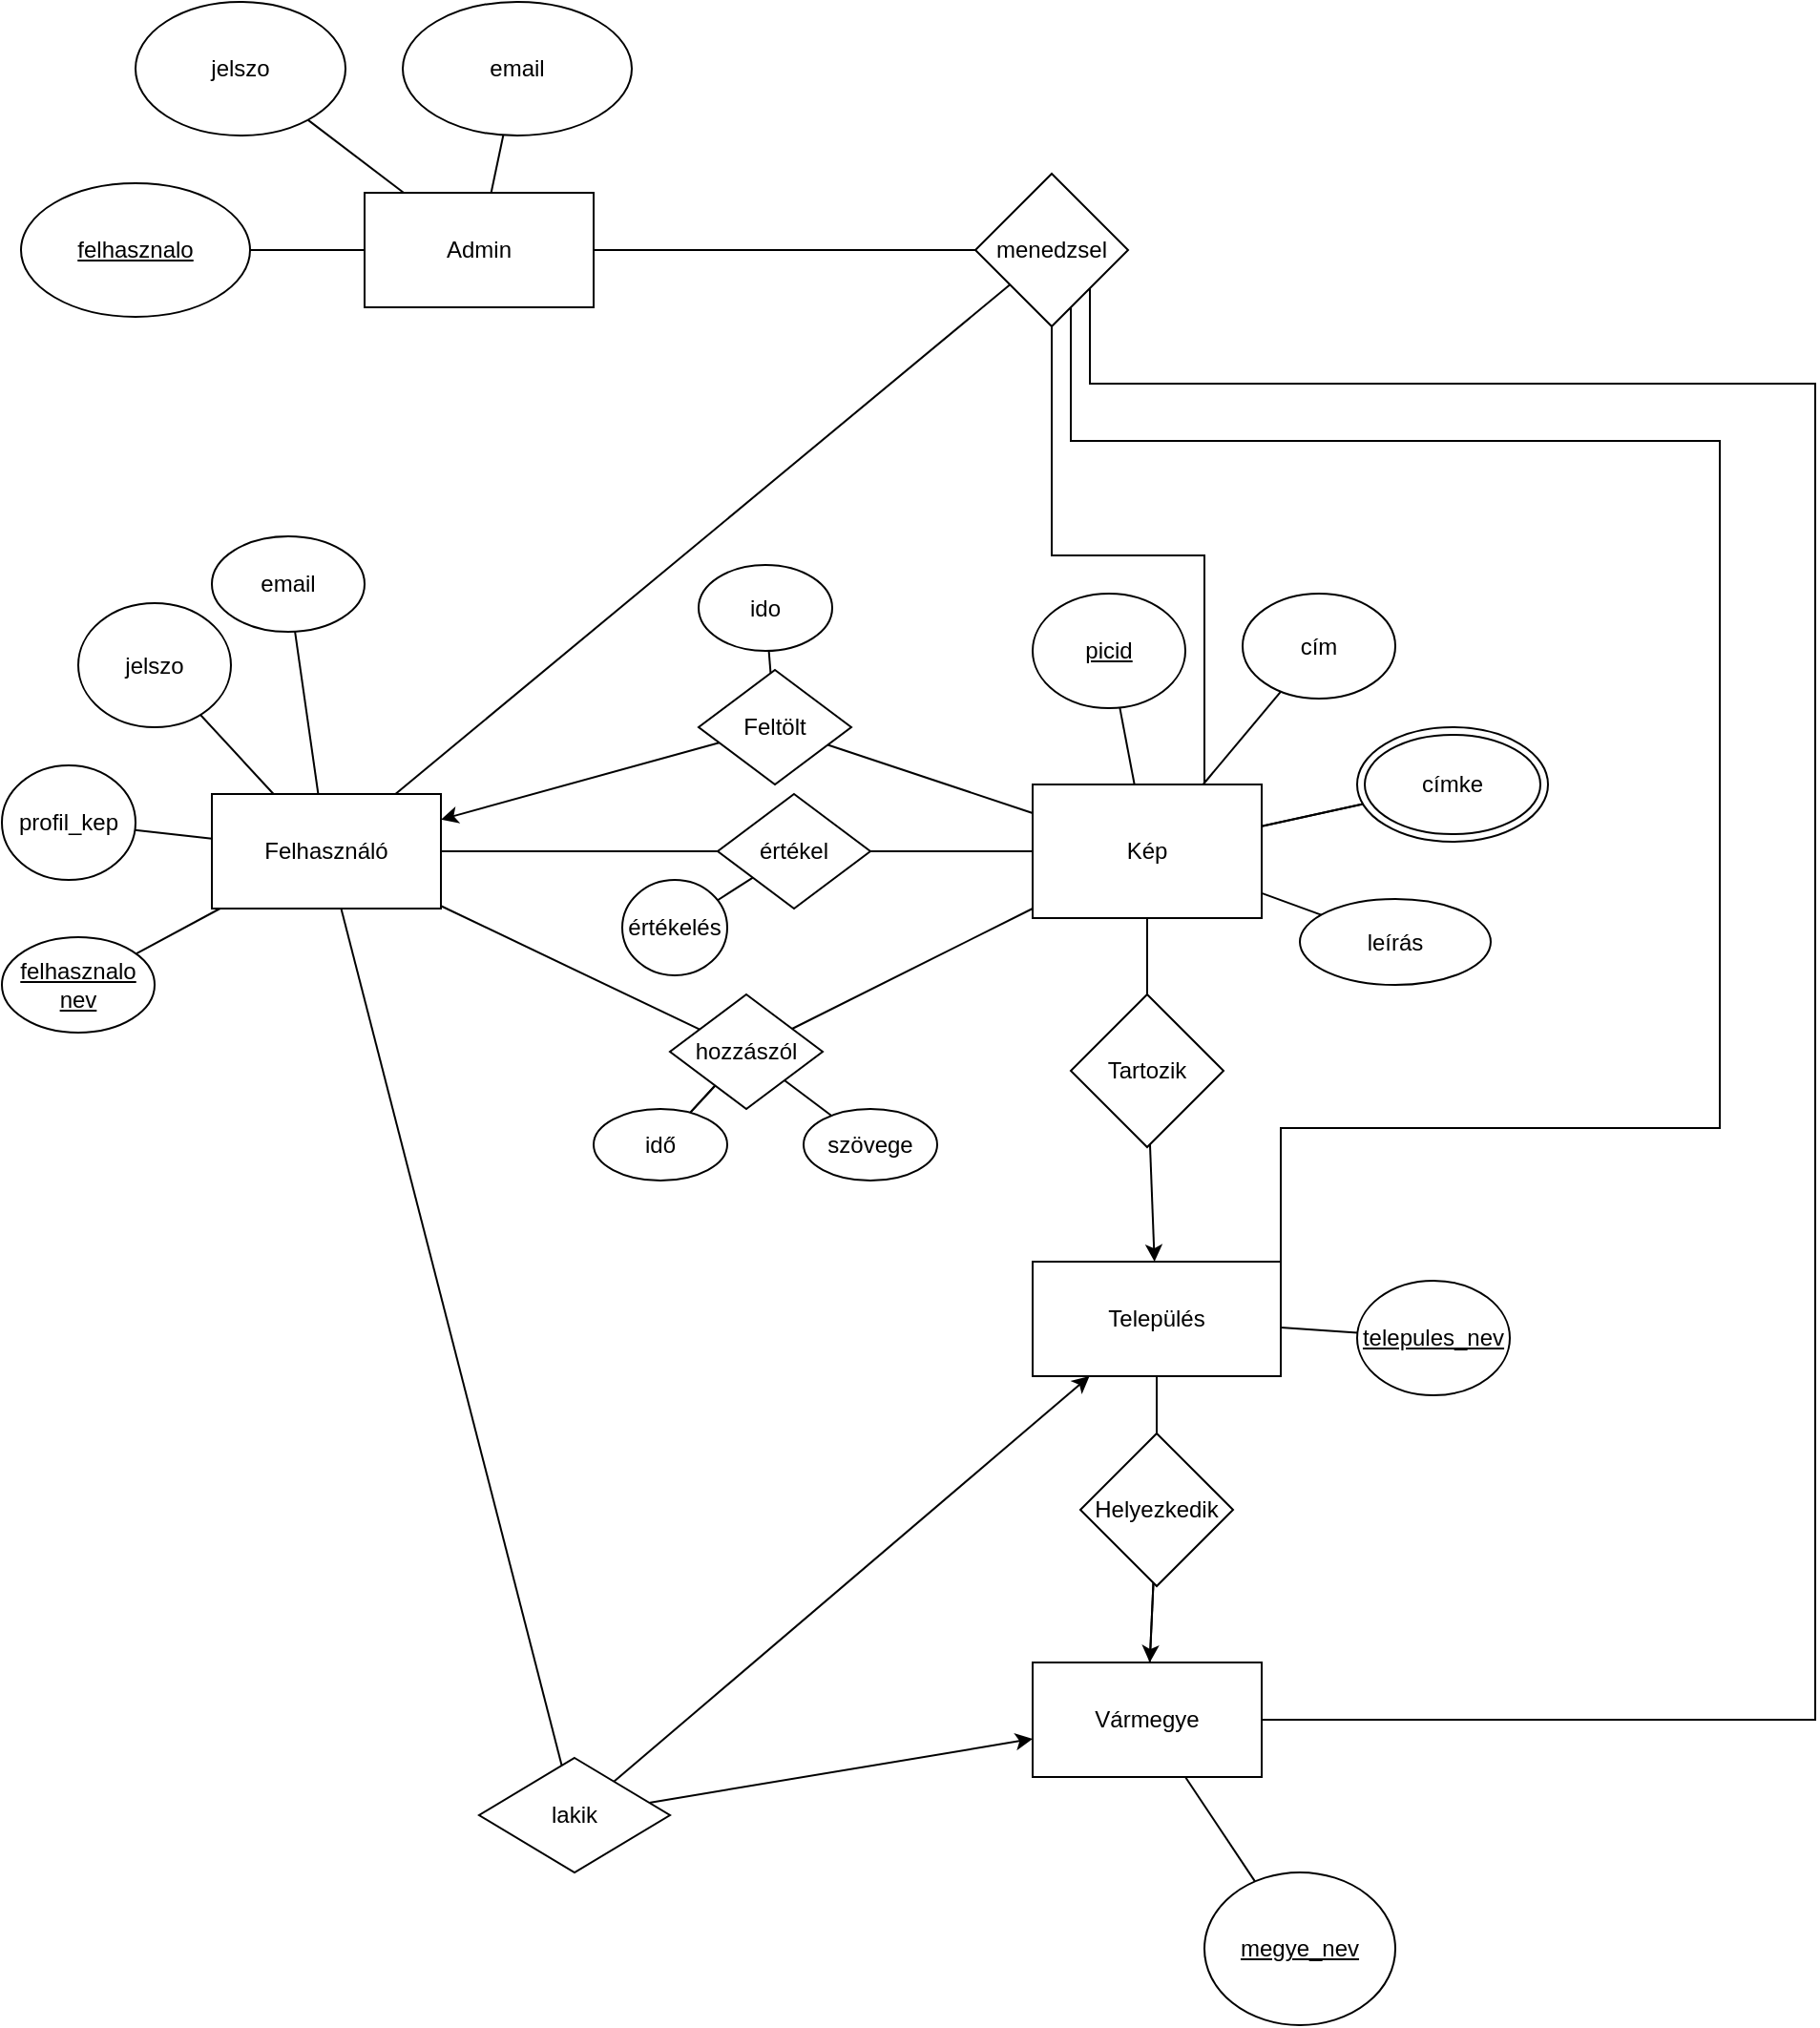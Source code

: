 <mxfile version="20.7.4" type="device"><diagram id="R2lEEEUBdFMjLlhIrx00" name="Page-1"><mxGraphModel dx="2098" dy="2232" grid="1" gridSize="10" guides="1" tooltips="1" connect="1" arrows="1" fold="1" page="1" pageScale="1" pageWidth="850" pageHeight="1100" math="0" shadow="0" extFonts="Permanent Marker^https://fonts.googleapis.com/css?family=Permanent+Marker"><root><mxCell id="0"/><mxCell id="1" parent="0"/><mxCell id="zHx9PuGnHx7FljTDWduz-6" value="" style="rounded=0;orthogonalLoop=1;jettySize=auto;html=1;" edge="1" parent="1" source="zHx9PuGnHx7FljTDWduz-3" target="zHx9PuGnHx7FljTDWduz-8"><mxGeometry relative="1" as="geometry"><mxPoint x="240" y="200" as="targetPoint"/></mxGeometry></mxCell><mxCell id="zHx9PuGnHx7FljTDWduz-7" value="" style="rounded=0;orthogonalLoop=1;jettySize=auto;html=1;endArrow=none;endFill=0;" edge="1" parent="1" source="zHx9PuGnHx7FljTDWduz-3" target="zHx9PuGnHx7FljTDWduz-9"><mxGeometry relative="1" as="geometry"><mxPoint x="560" y="200" as="targetPoint"/></mxGeometry></mxCell><mxCell id="zHx9PuGnHx7FljTDWduz-25" value="" style="edgeStyle=none;rounded=0;orthogonalLoop=1;jettySize=auto;html=1;endArrow=none;endFill=0;" edge="1" parent="1" source="zHx9PuGnHx7FljTDWduz-3" target="zHx9PuGnHx7FljTDWduz-24"><mxGeometry relative="1" as="geometry"/></mxCell><mxCell id="zHx9PuGnHx7FljTDWduz-3" value="Feltölt" style="rhombus;whiteSpace=wrap;html=1;" vertex="1" parent="1"><mxGeometry x="385" y="100" width="80" height="60" as="geometry"/></mxCell><mxCell id="zHx9PuGnHx7FljTDWduz-27" value="" style="edgeStyle=none;rounded=0;orthogonalLoop=1;jettySize=auto;html=1;endArrow=none;endFill=0;" edge="1" parent="1" source="zHx9PuGnHx7FljTDWduz-8" target="zHx9PuGnHx7FljTDWduz-26"><mxGeometry relative="1" as="geometry"/></mxCell><mxCell id="zHx9PuGnHx7FljTDWduz-29" value="" style="edgeStyle=none;rounded=0;orthogonalLoop=1;jettySize=auto;html=1;endArrow=none;endFill=0;" edge="1" parent="1" source="zHx9PuGnHx7FljTDWduz-8" target="zHx9PuGnHx7FljTDWduz-28"><mxGeometry relative="1" as="geometry"/></mxCell><mxCell id="zHx9PuGnHx7FljTDWduz-31" value="" style="edgeStyle=none;rounded=0;orthogonalLoop=1;jettySize=auto;html=1;endArrow=none;endFill=0;" edge="1" parent="1" source="zHx9PuGnHx7FljTDWduz-8" target="zHx9PuGnHx7FljTDWduz-30"><mxGeometry relative="1" as="geometry"/></mxCell><mxCell id="zHx9PuGnHx7FljTDWduz-35" value="" style="edgeStyle=none;rounded=0;orthogonalLoop=1;jettySize=auto;html=1;endArrow=none;endFill=0;" edge="1" parent="1" source="zHx9PuGnHx7FljTDWduz-8" target="zHx9PuGnHx7FljTDWduz-34"><mxGeometry relative="1" as="geometry"/></mxCell><mxCell id="zHx9PuGnHx7FljTDWduz-8" value="Felhasználó" style="rounded=0;whiteSpace=wrap;html=1;" vertex="1" parent="1"><mxGeometry x="130" y="165" width="120" height="60" as="geometry"/></mxCell><mxCell id="zHx9PuGnHx7FljTDWduz-11" value="" style="edgeStyle=none;rounded=0;orthogonalLoop=1;jettySize=auto;html=1;endArrow=none;endFill=0;" edge="1" parent="1" source="zHx9PuGnHx7FljTDWduz-9" target="zHx9PuGnHx7FljTDWduz-10"><mxGeometry relative="1" as="geometry"/></mxCell><mxCell id="zHx9PuGnHx7FljTDWduz-13" value="" style="edgeStyle=none;rounded=0;orthogonalLoop=1;jettySize=auto;html=1;endArrow=none;endFill=0;" edge="1" parent="1" source="zHx9PuGnHx7FljTDWduz-9" target="zHx9PuGnHx7FljTDWduz-12"><mxGeometry relative="1" as="geometry"/></mxCell><mxCell id="zHx9PuGnHx7FljTDWduz-15" value="" style="edgeStyle=none;rounded=0;orthogonalLoop=1;jettySize=auto;html=1;endArrow=none;endFill=0;" edge="1" parent="1" source="zHx9PuGnHx7FljTDWduz-9" target="zHx9PuGnHx7FljTDWduz-18"><mxGeometry relative="1" as="geometry"><mxPoint x="731.26" y="164.308" as="targetPoint"/></mxGeometry></mxCell><mxCell id="zHx9PuGnHx7FljTDWduz-19" value="" style="edgeStyle=none;rounded=0;orthogonalLoop=1;jettySize=auto;html=1;endArrow=none;endFill=0;" edge="1" parent="1" source="zHx9PuGnHx7FljTDWduz-9" target="zHx9PuGnHx7FljTDWduz-18"><mxGeometry relative="1" as="geometry"/></mxCell><mxCell id="zHx9PuGnHx7FljTDWduz-21" value="" style="edgeStyle=none;rounded=0;orthogonalLoop=1;jettySize=auto;html=1;endArrow=none;endFill=0;" edge="1" parent="1" source="zHx9PuGnHx7FljTDWduz-9" target="zHx9PuGnHx7FljTDWduz-20"><mxGeometry relative="1" as="geometry"/></mxCell><mxCell id="zHx9PuGnHx7FljTDWduz-9" value="Kép" style="rounded=0;whiteSpace=wrap;html=1;" vertex="1" parent="1"><mxGeometry x="560" y="160" width="120" height="70" as="geometry"/></mxCell><mxCell id="zHx9PuGnHx7FljTDWduz-10" value="cím" style="ellipse;whiteSpace=wrap;html=1;rounded=0;" vertex="1" parent="1"><mxGeometry x="670" y="60" width="80" height="55" as="geometry"/></mxCell><mxCell id="zHx9PuGnHx7FljTDWduz-12" value="&lt;u&gt;picid&lt;/u&gt;" style="ellipse;whiteSpace=wrap;html=1;rounded=0;" vertex="1" parent="1"><mxGeometry x="560" y="60" width="80" height="60" as="geometry"/></mxCell><mxCell id="zHx9PuGnHx7FljTDWduz-18" value="címke" style="ellipse;shape=doubleEllipse;whiteSpace=wrap;html=1;" vertex="1" parent="1"><mxGeometry x="730" y="130" width="100" height="60" as="geometry"/></mxCell><mxCell id="zHx9PuGnHx7FljTDWduz-20" value="leírás" style="ellipse;whiteSpace=wrap;html=1;rounded=0;" vertex="1" parent="1"><mxGeometry x="700" y="220" width="100" height="45" as="geometry"/></mxCell><mxCell id="zHx9PuGnHx7FljTDWduz-24" value="ido" style="ellipse;whiteSpace=wrap;html=1;" vertex="1" parent="1"><mxGeometry x="385" y="45" width="70" height="45" as="geometry"/></mxCell><mxCell id="zHx9PuGnHx7FljTDWduz-26" value="email" style="ellipse;whiteSpace=wrap;html=1;rounded=0;" vertex="1" parent="1"><mxGeometry x="130" y="30" width="80" height="50" as="geometry"/></mxCell><mxCell id="zHx9PuGnHx7FljTDWduz-28" value="jelszo" style="ellipse;whiteSpace=wrap;html=1;rounded=0;" vertex="1" parent="1"><mxGeometry x="60" y="65" width="80" height="65" as="geometry"/></mxCell><mxCell id="zHx9PuGnHx7FljTDWduz-30" value="profil_kep" style="ellipse;whiteSpace=wrap;html=1;rounded=0;" vertex="1" parent="1"><mxGeometry x="20" y="150" width="70" height="60" as="geometry"/></mxCell><mxCell id="zHx9PuGnHx7FljTDWduz-34" value="&lt;u&gt;felhasznalo nev&lt;/u&gt;" style="ellipse;whiteSpace=wrap;html=1;rounded=0;" vertex="1" parent="1"><mxGeometry x="20" y="240" width="80" height="50" as="geometry"/></mxCell><mxCell id="zHx9PuGnHx7FljTDWduz-48" value="" style="edgeStyle=none;rounded=0;orthogonalLoop=1;jettySize=auto;html=1;endArrow=none;endFill=0;" edge="1" parent="1" source="zHx9PuGnHx7FljTDWduz-38" target="zHx9PuGnHx7FljTDWduz-47"><mxGeometry relative="1" as="geometry"/></mxCell><mxCell id="zHx9PuGnHx7FljTDWduz-56" value="" style="edgeStyle=none;rounded=0;orthogonalLoop=1;jettySize=auto;html=1;endArrow=none;endFill=0;" edge="1" parent="1" source="zHx9PuGnHx7FljTDWduz-38" target="zHx9PuGnHx7FljTDWduz-54"><mxGeometry relative="1" as="geometry"/></mxCell><mxCell id="zHx9PuGnHx7FljTDWduz-38" value="Település" style="rounded=0;whiteSpace=wrap;html=1;" vertex="1" parent="1"><mxGeometry x="560" y="410" width="130" height="60" as="geometry"/></mxCell><mxCell id="zHx9PuGnHx7FljTDWduz-41" value="" style="edgeStyle=none;rounded=0;orthogonalLoop=1;jettySize=auto;html=1;endArrow=none;endFill=0;" edge="1" parent="1" source="zHx9PuGnHx7FljTDWduz-39" target="zHx9PuGnHx7FljTDWduz-9"><mxGeometry relative="1" as="geometry"/></mxCell><mxCell id="zHx9PuGnHx7FljTDWduz-42" value="" style="edgeStyle=none;rounded=0;orthogonalLoop=1;jettySize=auto;html=1;endArrow=classic;endFill=1;" edge="1" parent="1" source="zHx9PuGnHx7FljTDWduz-39" target="zHx9PuGnHx7FljTDWduz-38"><mxGeometry relative="1" as="geometry"/></mxCell><mxCell id="zHx9PuGnHx7FljTDWduz-39" value="Tartozik" style="rhombus;whiteSpace=wrap;html=1;" vertex="1" parent="1"><mxGeometry x="580" y="270" width="80" height="80" as="geometry"/></mxCell><mxCell id="zHx9PuGnHx7FljTDWduz-47" value="&lt;u&gt;telepules_nev&lt;/u&gt;" style="ellipse;whiteSpace=wrap;html=1;rounded=0;" vertex="1" parent="1"><mxGeometry x="730" y="420" width="80" height="60" as="geometry"/></mxCell><mxCell id="zHx9PuGnHx7FljTDWduz-58" value="" style="edgeStyle=none;rounded=0;orthogonalLoop=1;jettySize=auto;html=1;endArrow=none;endFill=0;" edge="1" parent="1" source="zHx9PuGnHx7FljTDWduz-51" target="zHx9PuGnHx7FljTDWduz-54"><mxGeometry relative="1" as="geometry"/></mxCell><mxCell id="zHx9PuGnHx7FljTDWduz-60" value="" style="edgeStyle=none;rounded=0;orthogonalLoop=1;jettySize=auto;html=1;endArrow=none;endFill=0;" edge="1" parent="1" source="zHx9PuGnHx7FljTDWduz-51" target="zHx9PuGnHx7FljTDWduz-59"><mxGeometry relative="1" as="geometry"/></mxCell><mxCell id="zHx9PuGnHx7FljTDWduz-95" style="edgeStyle=orthogonalEdgeStyle;rounded=0;orthogonalLoop=1;jettySize=auto;html=1;entryX=1;entryY=1;entryDx=0;entryDy=0;endArrow=none;endFill=0;" edge="1" parent="1" source="zHx9PuGnHx7FljTDWduz-51" target="zHx9PuGnHx7FljTDWduz-89"><mxGeometry relative="1" as="geometry"><Array as="points"><mxPoint x="970" y="650"/><mxPoint x="970" y="-50"/><mxPoint x="590" y="-50"/></Array></mxGeometry></mxCell><mxCell id="zHx9PuGnHx7FljTDWduz-51" value="Vármegye" style="rounded=0;whiteSpace=wrap;html=1;" vertex="1" parent="1"><mxGeometry x="560" y="620" width="120" height="60" as="geometry"/></mxCell><mxCell id="zHx9PuGnHx7FljTDWduz-57" value="" style="edgeStyle=none;rounded=0;orthogonalLoop=1;jettySize=auto;html=1;endArrow=classic;endFill=1;" edge="1" parent="1" source="zHx9PuGnHx7FljTDWduz-54" target="zHx9PuGnHx7FljTDWduz-51"><mxGeometry relative="1" as="geometry"/></mxCell><mxCell id="zHx9PuGnHx7FljTDWduz-54" value="Helyezkedik" style="rhombus;whiteSpace=wrap;html=1;" vertex="1" parent="1"><mxGeometry x="585" y="500" width="80" height="80" as="geometry"/></mxCell><mxCell id="zHx9PuGnHx7FljTDWduz-59" value="&lt;u&gt;megye_nev&lt;/u&gt;" style="ellipse;whiteSpace=wrap;html=1;rounded=0;" vertex="1" parent="1"><mxGeometry x="650" y="730" width="100" height="80" as="geometry"/></mxCell><mxCell id="zHx9PuGnHx7FljTDWduz-63" value="" style="edgeStyle=none;rounded=0;orthogonalLoop=1;jettySize=auto;html=1;endArrow=none;endFill=0;" edge="1" parent="1" source="zHx9PuGnHx7FljTDWduz-62" target="zHx9PuGnHx7FljTDWduz-8"><mxGeometry relative="1" as="geometry"/></mxCell><mxCell id="zHx9PuGnHx7FljTDWduz-64" value="" style="edgeStyle=none;rounded=0;orthogonalLoop=1;jettySize=auto;html=1;endArrow=classic;endFill=1;" edge="1" parent="1" source="zHx9PuGnHx7FljTDWduz-62" target="zHx9PuGnHx7FljTDWduz-38"><mxGeometry relative="1" as="geometry"/></mxCell><mxCell id="zHx9PuGnHx7FljTDWduz-65" value="" style="edgeStyle=none;rounded=0;orthogonalLoop=1;jettySize=auto;html=1;endArrow=classic;endFill=1;" edge="1" parent="1" source="zHx9PuGnHx7FljTDWduz-62" target="zHx9PuGnHx7FljTDWduz-51"><mxGeometry relative="1" as="geometry"/></mxCell><mxCell id="zHx9PuGnHx7FljTDWduz-62" value="lakik" style="rhombus;whiteSpace=wrap;html=1;rounded=0;" vertex="1" parent="1"><mxGeometry x="270" y="670" width="100" height="60" as="geometry"/></mxCell><mxCell id="zHx9PuGnHx7FljTDWduz-68" value="" style="edgeStyle=none;rounded=0;orthogonalLoop=1;jettySize=auto;html=1;endArrow=none;endFill=0;" edge="1" parent="1" source="zHx9PuGnHx7FljTDWduz-67" target="zHx9PuGnHx7FljTDWduz-8"><mxGeometry relative="1" as="geometry"/></mxCell><mxCell id="zHx9PuGnHx7FljTDWduz-69" value="" style="edgeStyle=none;rounded=0;orthogonalLoop=1;jettySize=auto;html=1;endArrow=none;endFill=0;" edge="1" parent="1" source="zHx9PuGnHx7FljTDWduz-67" target="zHx9PuGnHx7FljTDWduz-9"><mxGeometry relative="1" as="geometry"/></mxCell><mxCell id="zHx9PuGnHx7FljTDWduz-71" value="" style="edgeStyle=none;rounded=0;orthogonalLoop=1;jettySize=auto;html=1;endArrow=none;endFill=0;" edge="1" parent="1" source="zHx9PuGnHx7FljTDWduz-67" target="zHx9PuGnHx7FljTDWduz-70"><mxGeometry relative="1" as="geometry"/></mxCell><mxCell id="zHx9PuGnHx7FljTDWduz-72" value="" style="edgeStyle=none;rounded=0;orthogonalLoop=1;jettySize=auto;html=1;endArrow=none;endFill=0;" edge="1" parent="1" source="zHx9PuGnHx7FljTDWduz-67" target="zHx9PuGnHx7FljTDWduz-70"><mxGeometry relative="1" as="geometry"/></mxCell><mxCell id="zHx9PuGnHx7FljTDWduz-74" value="" style="edgeStyle=none;rounded=0;orthogonalLoop=1;jettySize=auto;html=1;endArrow=none;endFill=0;" edge="1" parent="1" source="zHx9PuGnHx7FljTDWduz-67" target="zHx9PuGnHx7FljTDWduz-73"><mxGeometry relative="1" as="geometry"/></mxCell><mxCell id="zHx9PuGnHx7FljTDWduz-67" value="hozzászól" style="rhombus;whiteSpace=wrap;html=1;" vertex="1" parent="1"><mxGeometry x="370" y="270" width="80" height="60" as="geometry"/></mxCell><mxCell id="zHx9PuGnHx7FljTDWduz-70" value="idő" style="ellipse;whiteSpace=wrap;html=1;" vertex="1" parent="1"><mxGeometry x="330" y="330" width="70" height="37.5" as="geometry"/></mxCell><mxCell id="zHx9PuGnHx7FljTDWduz-73" value="szövege" style="ellipse;whiteSpace=wrap;html=1;" vertex="1" parent="1"><mxGeometry x="440" y="330" width="70" height="37.5" as="geometry"/></mxCell><mxCell id="zHx9PuGnHx7FljTDWduz-78" value="" style="edgeStyle=none;rounded=0;orthogonalLoop=1;jettySize=auto;html=1;endArrow=none;endFill=0;" edge="1" parent="1" source="zHx9PuGnHx7FljTDWduz-77" target="zHx9PuGnHx7FljTDWduz-9"><mxGeometry relative="1" as="geometry"/></mxCell><mxCell id="zHx9PuGnHx7FljTDWduz-79" value="" style="edgeStyle=none;rounded=0;orthogonalLoop=1;jettySize=auto;html=1;endArrow=none;endFill=0;" edge="1" parent="1" source="zHx9PuGnHx7FljTDWduz-77" target="zHx9PuGnHx7FljTDWduz-8"><mxGeometry relative="1" as="geometry"/></mxCell><mxCell id="zHx9PuGnHx7FljTDWduz-84" value="" style="edgeStyle=none;rounded=0;orthogonalLoop=1;jettySize=auto;html=1;endArrow=none;endFill=0;" edge="1" parent="1" source="zHx9PuGnHx7FljTDWduz-77" target="zHx9PuGnHx7FljTDWduz-83"><mxGeometry relative="1" as="geometry"/></mxCell><mxCell id="zHx9PuGnHx7FljTDWduz-77" value="értékel" style="rhombus;whiteSpace=wrap;html=1;" vertex="1" parent="1"><mxGeometry x="395" y="165" width="80" height="60" as="geometry"/></mxCell><mxCell id="zHx9PuGnHx7FljTDWduz-83" value="értékelés" style="ellipse;whiteSpace=wrap;html=1;" vertex="1" parent="1"><mxGeometry x="345" y="210" width="55" height="50" as="geometry"/></mxCell><mxCell id="zHx9PuGnHx7FljTDWduz-90" value="" style="edgeStyle=none;rounded=0;orthogonalLoop=1;jettySize=auto;html=1;endArrow=none;endFill=0;" edge="1" parent="1" source="zHx9PuGnHx7FljTDWduz-88" target="zHx9PuGnHx7FljTDWduz-89"><mxGeometry relative="1" as="geometry"/></mxCell><mxCell id="zHx9PuGnHx7FljTDWduz-94" style="edgeStyle=orthogonalEdgeStyle;rounded=0;orthogonalLoop=1;jettySize=auto;html=1;endArrow=none;endFill=0;" edge="1" parent="1" source="zHx9PuGnHx7FljTDWduz-89" target="zHx9PuGnHx7FljTDWduz-38"><mxGeometry relative="1" as="geometry"><Array as="points"><mxPoint x="580" y="-20"/><mxPoint x="920" y="-20"/><mxPoint x="920" y="340"/><mxPoint x="690" y="340"/></Array></mxGeometry></mxCell><mxCell id="zHx9PuGnHx7FljTDWduz-97" value="" style="edgeStyle=orthogonalEdgeStyle;rounded=0;orthogonalLoop=1;jettySize=auto;html=1;endArrow=none;endFill=0;" edge="1" parent="1" source="zHx9PuGnHx7FljTDWduz-88" target="zHx9PuGnHx7FljTDWduz-96"><mxGeometry relative="1" as="geometry"/></mxCell><mxCell id="zHx9PuGnHx7FljTDWduz-99" value="" style="rounded=0;orthogonalLoop=1;jettySize=auto;html=1;endArrow=none;endFill=0;" edge="1" parent="1" source="zHx9PuGnHx7FljTDWduz-88" target="zHx9PuGnHx7FljTDWduz-98"><mxGeometry relative="1" as="geometry"/></mxCell><mxCell id="zHx9PuGnHx7FljTDWduz-101" value="" style="edgeStyle=none;rounded=0;orthogonalLoop=1;jettySize=auto;html=1;endArrow=none;endFill=0;" edge="1" parent="1" source="zHx9PuGnHx7FljTDWduz-88" target="zHx9PuGnHx7FljTDWduz-100"><mxGeometry relative="1" as="geometry"/></mxCell><mxCell id="zHx9PuGnHx7FljTDWduz-88" value="Admin" style="rounded=0;whiteSpace=wrap;html=1;" vertex="1" parent="1"><mxGeometry x="210" y="-150" width="120" height="60" as="geometry"/></mxCell><mxCell id="zHx9PuGnHx7FljTDWduz-91" style="edgeStyle=none;rounded=0;orthogonalLoop=1;jettySize=auto;html=1;endArrow=none;endFill=0;" edge="1" parent="1" source="zHx9PuGnHx7FljTDWduz-89" target="zHx9PuGnHx7FljTDWduz-8"><mxGeometry relative="1" as="geometry"/></mxCell><mxCell id="zHx9PuGnHx7FljTDWduz-92" style="edgeStyle=orthogonalEdgeStyle;rounded=0;orthogonalLoop=1;jettySize=auto;html=1;endArrow=none;endFill=0;" edge="1" parent="1" source="zHx9PuGnHx7FljTDWduz-89" target="zHx9PuGnHx7FljTDWduz-9"><mxGeometry relative="1" as="geometry"><Array as="points"><mxPoint x="570" y="40"/><mxPoint x="650" y="40"/></Array></mxGeometry></mxCell><mxCell id="zHx9PuGnHx7FljTDWduz-89" value="menedzsel" style="rhombus;whiteSpace=wrap;html=1;rounded=0;" vertex="1" parent="1"><mxGeometry x="530" y="-160" width="80" height="80" as="geometry"/></mxCell><mxCell id="zHx9PuGnHx7FljTDWduz-96" value="&lt;u&gt;felhasznalo&lt;/u&gt;" style="ellipse;whiteSpace=wrap;html=1;rounded=0;" vertex="1" parent="1"><mxGeometry x="30" y="-155" width="120" height="70" as="geometry"/></mxCell><mxCell id="zHx9PuGnHx7FljTDWduz-98" value="jelszo" style="ellipse;whiteSpace=wrap;html=1;rounded=0;" vertex="1" parent="1"><mxGeometry x="90" y="-250" width="110" height="70" as="geometry"/></mxCell><mxCell id="zHx9PuGnHx7FljTDWduz-100" value="email" style="ellipse;whiteSpace=wrap;html=1;rounded=0;" vertex="1" parent="1"><mxGeometry x="230" y="-250" width="120" height="70" as="geometry"/></mxCell></root></mxGraphModel></diagram></mxfile>